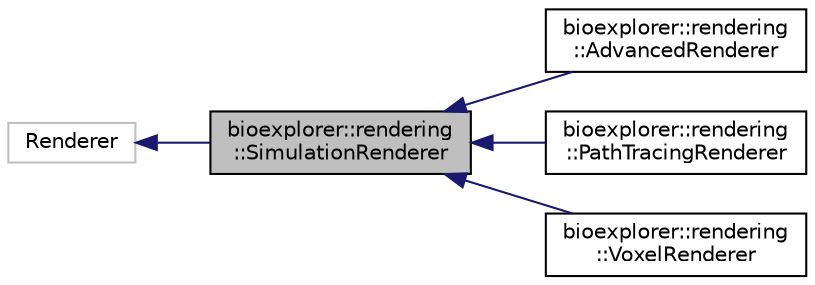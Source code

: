 digraph "bioexplorer::rendering::SimulationRenderer"
{
 // LATEX_PDF_SIZE
  edge [fontname="Helvetica",fontsize="10",labelfontname="Helvetica",labelfontsize="10"];
  node [fontname="Helvetica",fontsize="10",shape=record];
  rankdir="LR";
  Node1 [label="bioexplorer::rendering\l::SimulationRenderer",height=0.2,width=0.4,color="black", fillcolor="grey75", style="filled", fontcolor="black",tooltip=" "];
  Node2 -> Node1 [dir="back",color="midnightblue",fontsize="10",style="solid",fontname="Helvetica"];
  Node2 [label="Renderer",height=0.2,width=0.4,color="grey75", fillcolor="white", style="filled",tooltip=" "];
  Node1 -> Node3 [dir="back",color="midnightblue",fontsize="10",style="solid",fontname="Helvetica"];
  Node3 [label="bioexplorer::rendering\l::AdvancedRenderer",height=0.2,width=0.4,color="black", fillcolor="white", style="filled",URL="$d9/d98/classbioexplorer_1_1rendering_1_1AdvancedRenderer.html",tooltip="The AdvancedRenderer class is a renderer that can perform global illumination (light shading,..."];
  Node1 -> Node4 [dir="back",color="midnightblue",fontsize="10",style="solid",fontname="Helvetica"];
  Node4 [label="bioexplorer::rendering\l::PathTracingRenderer",height=0.2,width=0.4,color="black", fillcolor="white", style="filled",URL="$de/da9/classbioexplorer_1_1rendering_1_1PathTracingRenderer.html",tooltip="The PathTracingRenderer class is a renderer that processes the rendering of the 3D scene using the pa..."];
  Node1 -> Node5 [dir="back",color="midnightblue",fontsize="10",style="solid",fontname="Helvetica"];
  Node5 [label="bioexplorer::rendering\l::VoxelRenderer",height=0.2,width=0.4,color="black", fillcolor="white", style="filled",URL="$d9/da0/classbioexplorer_1_1rendering_1_1VoxelRenderer.html",tooltip="The VoxelRenderer class can perform fast transparency and mapping of simulation data on the geometry."];
}
